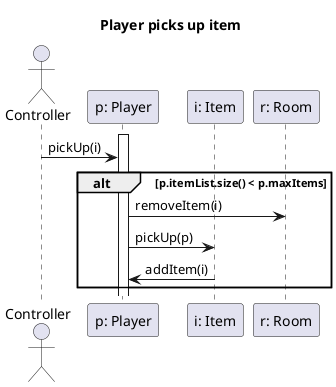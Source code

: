 @startuml player_picks_up_item
title Player picks up item

actor Controller as c
participant "p: Player" as Player
participant "i: Item" as Item
participant "r: Room" as Room

Activate Player
c -> Player : pickUp(i)
alt p.itemList.size() < p.maxItems
  Player -> Room : removeItem(i)
  Player -> Item : pickUp(p)
  Item -> Player: addItem(i)
end

@enduml
